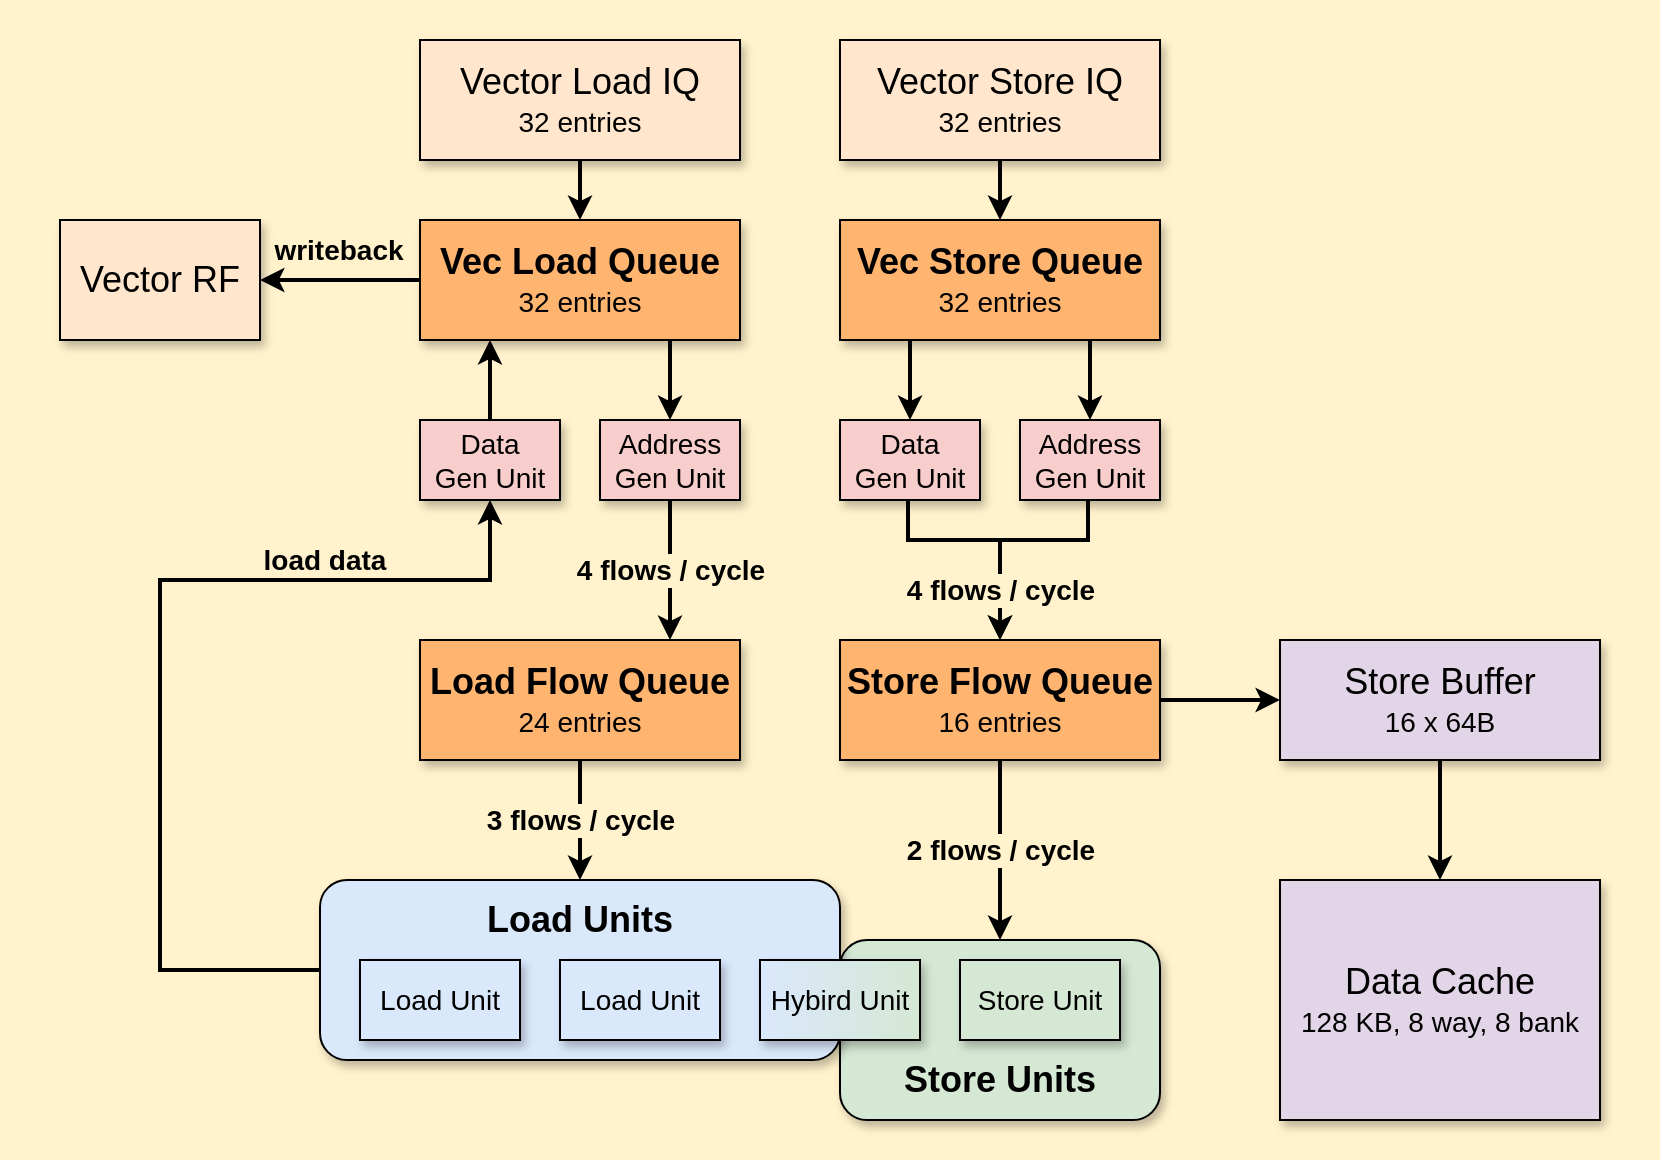 <mxfile version="21.6.9" type="github">
  <diagram name="第 1 页" id="qlrIg5KmmpnUVGtU14Q3">
    <mxGraphModel dx="1192" dy="1148" grid="1" gridSize="10" guides="1" tooltips="1" connect="1" arrows="1" fold="1" page="1" pageScale="1" pageWidth="827" pageHeight="1169" math="0" shadow="0">
      <root>
        <mxCell id="0" />
        <mxCell id="1" parent="0" />
        <mxCell id="vfckbRow3GQZ2LQeMpIB-1" value="" style="rounded=0;whiteSpace=wrap;html=1;fontSize=22;fillColor=#fff2cc;align=center;strokeColor=none;" vertex="1" parent="1">
          <mxGeometry x="910" y="450" width="830" height="580" as="geometry" />
        </mxCell>
        <mxCell id="vfckbRow3GQZ2LQeMpIB-2" value="" style="endArrow=classic;html=1;rounded=0;fontSize=14;strokeWidth=2;" edge="1" parent="1">
          <mxGeometry width="50" height="50" relative="1" as="geometry">
            <mxPoint x="1454.0" y="700" as="sourcePoint" />
            <mxPoint x="1410" y="770" as="targetPoint" />
            <Array as="points">
              <mxPoint x="1454" y="720" />
              <mxPoint x="1410" y="720" />
            </Array>
          </mxGeometry>
        </mxCell>
        <mxCell id="vfckbRow3GQZ2LQeMpIB-3" value="" style="rounded=1;whiteSpace=wrap;html=1;shadow=1;strokeColor=default;fontSize=14;fillColor=#d5e8d4;" vertex="1" parent="1">
          <mxGeometry x="1330" y="920" width="160" height="90" as="geometry" />
        </mxCell>
        <mxCell id="vfckbRow3GQZ2LQeMpIB-4" value="" style="rounded=1;whiteSpace=wrap;html=1;shadow=1;strokeColor=default;fillColor=#dae8fc;" vertex="1" parent="1">
          <mxGeometry x="1070" y="890" width="260" height="90" as="geometry" />
        </mxCell>
        <mxCell id="vfckbRow3GQZ2LQeMpIB-5" value="&lt;font style=&quot;&quot;&gt;&lt;font style=&quot;font-size: 18px;&quot;&gt;Vector Load IQ&lt;/font&gt;&lt;br&gt;&lt;font style=&quot;font-size: 14px;&quot;&gt;32 entries&lt;/font&gt;&lt;/font&gt;" style="rounded=0;whiteSpace=wrap;html=1;fillColor=#ffe6cc;strokeColor=default;fontFamily=Helvetica;shadow=1;" vertex="1" parent="1">
          <mxGeometry x="1120" y="470" width="160" height="60" as="geometry" />
        </mxCell>
        <mxCell id="vfckbRow3GQZ2LQeMpIB-6" value="&lt;font style=&quot;&quot;&gt;&lt;font style=&quot;font-size: 18px;&quot;&gt;Vector Store IQ&lt;/font&gt;&lt;br&gt;&lt;font style=&quot;font-size: 14px;&quot;&gt;32 entries&lt;/font&gt;&lt;/font&gt;" style="rounded=0;whiteSpace=wrap;html=1;fillColor=#ffe6cc;strokeColor=default;fontFamily=Helvetica;shadow=1;" vertex="1" parent="1">
          <mxGeometry x="1330" y="470" width="160" height="60" as="geometry" />
        </mxCell>
        <mxCell id="vfckbRow3GQZ2LQeMpIB-7" value="&lt;b&gt;&lt;font style=&quot;font-size: 18px;&quot;&gt;Vec Load Queue&lt;/font&gt;&lt;/b&gt;&lt;br&gt;&lt;font style=&quot;font-size: 14px;&quot;&gt;32 entries&lt;/font&gt;" style="rounded=0;whiteSpace=wrap;html=1;fillColor=#FFB570;strokeColor=default;fontFamily=Helvetica;shadow=1;" vertex="1" parent="1">
          <mxGeometry x="1120" y="560" width="160" height="60" as="geometry" />
        </mxCell>
        <mxCell id="vfckbRow3GQZ2LQeMpIB-8" value="&lt;font style=&quot;font-size: 14px;&quot;&gt;Load Unit&lt;/font&gt;" style="rounded=0;whiteSpace=wrap;html=1;fillColor=#dae8fc;strokeColor=#000000;fontFamily=Helvetica;shadow=1;" vertex="1" parent="1">
          <mxGeometry x="1090" y="930" width="80" height="40" as="geometry" />
        </mxCell>
        <mxCell id="vfckbRow3GQZ2LQeMpIB-9" value="&lt;font style=&quot;font-size: 14px;&quot;&gt;Load Unit&lt;/font&gt;" style="rounded=0;whiteSpace=wrap;html=1;fillColor=#dae8fc;strokeColor=#000000;fontFamily=Helvetica;shadow=1;" vertex="1" parent="1">
          <mxGeometry x="1190" y="930" width="80" height="40" as="geometry" />
        </mxCell>
        <mxCell id="vfckbRow3GQZ2LQeMpIB-10" value="&lt;font style=&quot;font-size: 14px;&quot;&gt;Hybird Unit&lt;/font&gt;" style="rounded=0;whiteSpace=wrap;html=1;fillColor=#dae8fc;strokeColor=#000000;fontFamily=Helvetica;shadow=1;gradientColor=#D5E8D4;gradientDirection=east;" vertex="1" parent="1">
          <mxGeometry x="1290" y="930" width="80" height="40" as="geometry" />
        </mxCell>
        <mxCell id="vfckbRow3GQZ2LQeMpIB-11" value="&lt;b&gt;&lt;font style=&quot;font-size: 18px;&quot;&gt;Vec Store Queue&lt;/font&gt;&lt;/b&gt;&lt;br&gt;&lt;font style=&quot;font-size: 14px;&quot;&gt;32 entries&lt;/font&gt;" style="rounded=0;whiteSpace=wrap;html=1;fillColor=#FFB570;strokeColor=default;fontFamily=Helvetica;shadow=1;" vertex="1" parent="1">
          <mxGeometry x="1330" y="560" width="160" height="60" as="geometry" />
        </mxCell>
        <mxCell id="vfckbRow3GQZ2LQeMpIB-12" value="&lt;font style=&quot;font-size: 14px;&quot;&gt;Store Unit&lt;/font&gt;" style="rounded=0;whiteSpace=wrap;html=1;fillColor=#D5E8D4;strokeColor=#000000;fontFamily=Helvetica;shadow=1;" vertex="1" parent="1">
          <mxGeometry x="1390" y="930" width="80" height="40" as="geometry" />
        </mxCell>
        <mxCell id="vfckbRow3GQZ2LQeMpIB-13" value="&lt;font style=&quot;font-size: 14px;&quot;&gt;Address Gen Unit&lt;/font&gt;" style="rounded=0;whiteSpace=wrap;html=1;fillColor=#f8cecc;strokeColor=default;fontFamily=Helvetica;shadow=1;" vertex="1" parent="1">
          <mxGeometry x="1420" y="660" width="70" height="40" as="geometry" />
        </mxCell>
        <mxCell id="vfckbRow3GQZ2LQeMpIB-14" value="&lt;b&gt;&lt;font style=&quot;font-size: 18px;&quot;&gt;Load Flow Queue&lt;/font&gt;&lt;/b&gt;&lt;br&gt;&lt;font style=&quot;font-size: 14px;&quot;&gt;24 entries&lt;/font&gt;" style="rounded=0;whiteSpace=wrap;html=1;fillColor=#FFB570;strokeColor=default;fontFamily=Helvetica;shadow=1;" vertex="1" parent="1">
          <mxGeometry x="1120" y="770" width="160" height="60" as="geometry" />
        </mxCell>
        <mxCell id="vfckbRow3GQZ2LQeMpIB-15" value="&lt;font size=&quot;1&quot; style=&quot;&quot;&gt;&lt;b style=&quot;font-size: 18px;&quot;&gt;Store Flow Queue&lt;/b&gt;&lt;/font&gt;&lt;br&gt;&lt;font style=&quot;font-size: 14px;&quot;&gt;16 entries&lt;/font&gt;" style="rounded=0;whiteSpace=wrap;html=1;fillColor=#FFB570;strokeColor=default;fontFamily=Helvetica;shadow=1;" vertex="1" parent="1">
          <mxGeometry x="1330" y="770" width="160" height="60" as="geometry" />
        </mxCell>
        <mxCell id="vfckbRow3GQZ2LQeMpIB-16" value="&lt;font style=&quot;font-size: 14px;&quot;&gt;Data &lt;br&gt;Gen Unit&lt;/font&gt;" style="rounded=0;whiteSpace=wrap;html=1;fillColor=#f8cecc;strokeColor=default;fontFamily=Helvetica;shadow=1;" vertex="1" parent="1">
          <mxGeometry x="1330" y="660" width="70" height="40" as="geometry" />
        </mxCell>
        <mxCell id="vfckbRow3GQZ2LQeMpIB-17" value="&lt;font style=&quot;font-size: 14px;&quot;&gt;Address Gen Unit&lt;/font&gt;" style="rounded=0;whiteSpace=wrap;html=1;fillColor=#f8cecc;strokeColor=default;fontFamily=Helvetica;shadow=1;" vertex="1" parent="1">
          <mxGeometry x="1210" y="660" width="70" height="40" as="geometry" />
        </mxCell>
        <mxCell id="vfckbRow3GQZ2LQeMpIB-18" value="&lt;font style=&quot;font-size: 14px;&quot;&gt;Data &lt;br&gt;Gen Unit&lt;/font&gt;" style="rounded=0;whiteSpace=wrap;html=1;fillColor=#f8cecc;strokeColor=default;fontFamily=Helvetica;shadow=1;" vertex="1" parent="1">
          <mxGeometry x="1120" y="660" width="70" height="40" as="geometry" />
        </mxCell>
        <mxCell id="vfckbRow3GQZ2LQeMpIB-19" value="&lt;b&gt;&lt;font style=&quot;font-size: 18px;&quot;&gt;Load Units&lt;/font&gt;&lt;/b&gt;" style="text;html=1;strokeColor=none;fillColor=none;align=center;verticalAlign=middle;whiteSpace=wrap;rounded=0;shadow=0;" vertex="1" parent="1">
          <mxGeometry x="1150" y="890" width="100" height="40" as="geometry" />
        </mxCell>
        <mxCell id="vfckbRow3GQZ2LQeMpIB-20" value="&lt;b&gt;&lt;font style=&quot;font-size: 18px;&quot;&gt;Store Units&lt;/font&gt;&lt;/b&gt;" style="text;html=1;strokeColor=none;fillColor=none;align=center;verticalAlign=middle;whiteSpace=wrap;rounded=0;shadow=0;" vertex="1" parent="1">
          <mxGeometry x="1360" y="970" width="100" height="40" as="geometry" />
        </mxCell>
        <mxCell id="vfckbRow3GQZ2LQeMpIB-21" value="" style="endArrow=classic;html=1;rounded=0;fontSize=14;exitX=0.5;exitY=1;exitDx=0;exitDy=0;entryX=0.5;entryY=0;entryDx=0;entryDy=0;strokeWidth=2;strokeColor=default;" edge="1" parent="1" source="vfckbRow3GQZ2LQeMpIB-5" target="vfckbRow3GQZ2LQeMpIB-7">
          <mxGeometry width="50" height="50" relative="1" as="geometry">
            <mxPoint x="1239" y="680" as="sourcePoint" />
            <mxPoint x="1289" y="630" as="targetPoint" />
          </mxGeometry>
        </mxCell>
        <mxCell id="vfckbRow3GQZ2LQeMpIB-22" value="" style="endArrow=classic;html=1;rounded=0;fontSize=14;exitX=0.5;exitY=1;exitDx=0;exitDy=0;entryX=0.5;entryY=0;entryDx=0;entryDy=0;strokeWidth=2;" edge="1" parent="1" source="vfckbRow3GQZ2LQeMpIB-6" target="vfckbRow3GQZ2LQeMpIB-11">
          <mxGeometry width="50" height="50" relative="1" as="geometry">
            <mxPoint x="1278.205" y="550" as="sourcePoint" />
            <mxPoint x="1278.41" y="590" as="targetPoint" />
          </mxGeometry>
        </mxCell>
        <mxCell id="vfckbRow3GQZ2LQeMpIB-23" value="" style="endArrow=classic;html=1;rounded=0;fontSize=14;strokeWidth=2;strokeColor=default;" edge="1" parent="1">
          <mxGeometry width="50" height="50" relative="1" as="geometry">
            <mxPoint x="1200" y="830" as="sourcePoint" />
            <mxPoint x="1200" y="890" as="targetPoint" />
          </mxGeometry>
        </mxCell>
        <mxCell id="vfckbRow3GQZ2LQeMpIB-24" value="&lt;b&gt;3 flows / cycle&lt;/b&gt;" style="edgeLabel;resizable=0;html=1;align=center;verticalAlign=middle;shadow=0;strokeColor=default;fontSize=14;fillColor=none;gradientColor=#D5E8D4;gradientDirection=east;labelBackgroundColor=#FFF2CC;" connectable="0" vertex="1" parent="1">
          <mxGeometry x="1199.996" y="860" as="geometry" />
        </mxCell>
        <mxCell id="vfckbRow3GQZ2LQeMpIB-25" value="" style="endArrow=classic;html=1;rounded=0;fontSize=14;strokeWidth=2;exitX=0.5;exitY=1;exitDx=0;exitDy=0;entryX=0.5;entryY=0;entryDx=0;entryDy=0;" edge="1" parent="1" source="vfckbRow3GQZ2LQeMpIB-15" target="vfckbRow3GQZ2LQeMpIB-3">
          <mxGeometry width="50" height="50" relative="1" as="geometry">
            <mxPoint x="1410" y="840" as="sourcePoint" />
            <mxPoint x="1410" y="910" as="targetPoint" />
          </mxGeometry>
        </mxCell>
        <mxCell id="vfckbRow3GQZ2LQeMpIB-26" value="&lt;b&gt;2 flows / cycle&lt;/b&gt;" style="edgeLabel;resizable=0;html=1;align=center;verticalAlign=middle;shadow=0;strokeColor=default;fontSize=14;fillColor=none;gradientColor=#D5E8D4;gradientDirection=east;labelBackgroundColor=#FFF2CC;" connectable="0" vertex="1" parent="1">
          <mxGeometry x="1410" y="875" as="geometry" />
        </mxCell>
        <mxCell id="vfckbRow3GQZ2LQeMpIB-27" value="" style="endArrow=classic;html=1;rounded=0;fontSize=14;strokeWidth=2;exitX=0.5;exitY=1;exitDx=0;exitDy=0;strokeColor=default;" edge="1" parent="1" source="vfckbRow3GQZ2LQeMpIB-17">
          <mxGeometry width="50" height="50" relative="1" as="geometry">
            <mxPoint x="1244" y="700" as="sourcePoint" />
            <mxPoint x="1245" y="770" as="targetPoint" />
          </mxGeometry>
        </mxCell>
        <mxCell id="vfckbRow3GQZ2LQeMpIB-28" value="&lt;b&gt;4 flows / cycle&lt;/b&gt;" style="edgeLabel;resizable=0;html=1;align=center;verticalAlign=middle;shadow=0;strokeColor=default;fontSize=14;fillColor=none;gradientColor=#D5E8D4;gradientDirection=east;labelBackgroundColor=#FFF2CC;" connectable="0" vertex="1" parent="1">
          <mxGeometry x="1245" y="735" as="geometry" />
        </mxCell>
        <mxCell id="vfckbRow3GQZ2LQeMpIB-29" value="" style="endArrow=classic;html=1;rounded=0;fontSize=14;strokeWidth=2;entryX=0.5;entryY=0;entryDx=0;entryDy=0;" edge="1" parent="1" target="vfckbRow3GQZ2LQeMpIB-15">
          <mxGeometry width="50" height="50" relative="1" as="geometry">
            <mxPoint x="1364" y="700" as="sourcePoint" />
            <mxPoint x="1409" y="760" as="targetPoint" />
            <Array as="points">
              <mxPoint x="1364" y="720" />
              <mxPoint x="1410" y="720" />
            </Array>
          </mxGeometry>
        </mxCell>
        <mxCell id="vfckbRow3GQZ2LQeMpIB-30" value="&lt;b&gt;4 flows / cycle&lt;/b&gt;" style="edgeLabel;resizable=0;html=1;align=center;verticalAlign=middle;shadow=0;strokeColor=default;fontSize=14;fillColor=none;gradientColor=#D5E8D4;gradientDirection=east;fontColor=default;labelBackgroundColor=#FFF2CC;" connectable="0" vertex="1" parent="1">
          <mxGeometry x="1410" y="745" as="geometry">
            <mxPoint as="offset" />
          </mxGeometry>
        </mxCell>
        <mxCell id="vfckbRow3GQZ2LQeMpIB-31" value="" style="endArrow=classic;html=1;rounded=0;fontSize=14;exitX=0;exitY=0.5;exitDx=0;exitDy=0;strokeWidth=2;entryX=0.5;entryY=1;entryDx=0;entryDy=0;strokeColor=default;" edge="1" parent="1" source="vfckbRow3GQZ2LQeMpIB-4" target="vfckbRow3GQZ2LQeMpIB-18">
          <mxGeometry width="50" height="50" relative="1" as="geometry">
            <mxPoint x="1199" y="750" as="sourcePoint" />
            <mxPoint x="1154" y="700" as="targetPoint" />
            <Array as="points">
              <mxPoint x="990" y="935" />
              <mxPoint x="990" y="740" />
              <mxPoint x="1155" y="740" />
            </Array>
          </mxGeometry>
        </mxCell>
        <mxCell id="vfckbRow3GQZ2LQeMpIB-32" value="&lt;font style=&quot;&quot;&gt;&lt;font style=&quot;font-size: 18px;&quot;&gt;Store Buffer&lt;/font&gt;&lt;br&gt;&lt;font style=&quot;font-size: 14px;&quot;&gt;16 x 64B&lt;/font&gt;&lt;/font&gt;" style="rounded=0;whiteSpace=wrap;html=1;fillColor=#e1d5e7;strokeColor=default;fontFamily=Helvetica;shadow=1;" vertex="1" parent="1">
          <mxGeometry x="1550" y="770" width="160" height="60" as="geometry" />
        </mxCell>
        <mxCell id="vfckbRow3GQZ2LQeMpIB-33" value="" style="endArrow=classic;html=1;rounded=0;fontSize=14;exitX=1;exitY=0.5;exitDx=0;exitDy=0;entryX=0;entryY=0.5;entryDx=0;entryDy=0;strokeWidth=2;" edge="1" parent="1" source="vfckbRow3GQZ2LQeMpIB-15" target="vfckbRow3GQZ2LQeMpIB-32">
          <mxGeometry width="50" height="50" relative="1" as="geometry">
            <mxPoint x="1473" y="710" as="sourcePoint" />
            <mxPoint x="1529" y="590" as="targetPoint" />
          </mxGeometry>
        </mxCell>
        <mxCell id="vfckbRow3GQZ2LQeMpIB-34" value="&lt;font style=&quot;font-size: 18px;&quot;&gt;Vector RF&lt;/font&gt;" style="rounded=0;whiteSpace=wrap;html=1;fillColor=#ffe6cc;strokeColor=default;fontFamily=Helvetica;shadow=1;" vertex="1" parent="1">
          <mxGeometry x="940" y="560" width="100" height="60" as="geometry" />
        </mxCell>
        <mxCell id="vfckbRow3GQZ2LQeMpIB-35" value="" style="endArrow=classic;html=1;rounded=0;fontSize=14;exitX=0;exitY=0.5;exitDx=0;exitDy=0;entryX=1;entryY=0.5;entryDx=0;entryDy=0;strokeWidth=2;strokeColor=default;" edge="1" parent="1" source="vfckbRow3GQZ2LQeMpIB-7" target="vfckbRow3GQZ2LQeMpIB-34">
          <mxGeometry width="50" height="50" relative="1" as="geometry">
            <mxPoint x="1489" y="610" as="sourcePoint" />
            <mxPoint x="1549" y="610" as="targetPoint" />
          </mxGeometry>
        </mxCell>
        <mxCell id="vfckbRow3GQZ2LQeMpIB-36" value="&lt;font style=&quot;font-size: 14px;&quot;&gt;&lt;b&gt;writeback&lt;/b&gt;&lt;/font&gt;" style="text;html=1;strokeColor=none;fillColor=none;align=center;verticalAlign=middle;whiteSpace=wrap;rounded=0;shadow=0;fontSize=12;" vertex="1" parent="1">
          <mxGeometry x="1040" y="560" width="79.41" height="30" as="geometry" />
        </mxCell>
        <mxCell id="vfckbRow3GQZ2LQeMpIB-37" value="" style="endArrow=classic;html=1;rounded=0;fontSize=14;strokeWidth=2;strokeColor=default;" edge="1" parent="1">
          <mxGeometry width="50" height="50" relative="1" as="geometry">
            <mxPoint x="1245" y="620.0" as="sourcePoint" />
            <mxPoint x="1245" y="660" as="targetPoint" />
          </mxGeometry>
        </mxCell>
        <mxCell id="vfckbRow3GQZ2LQeMpIB-38" value="" style="endArrow=classic;html=1;rounded=0;fontSize=14;exitX=0.5;exitY=1;exitDx=0;exitDy=0;entryX=0.5;entryY=0;entryDx=0;entryDy=0;strokeWidth=2;" edge="1" parent="1" source="vfckbRow3GQZ2LQeMpIB-32" target="vfckbRow3GQZ2LQeMpIB-39">
          <mxGeometry width="50" height="50" relative="1" as="geometry">
            <mxPoint x="1489" y="600" as="sourcePoint" />
            <mxPoint x="1599" y="680" as="targetPoint" />
          </mxGeometry>
        </mxCell>
        <mxCell id="vfckbRow3GQZ2LQeMpIB-39" value="&lt;font style=&quot;&quot;&gt;&lt;font style=&quot;font-size: 18px;&quot;&gt;Data Cache&lt;/font&gt;&lt;br&gt;&lt;font style=&quot;font-size: 14px;&quot;&gt;128 KB,&amp;nbsp;&lt;/font&gt;&lt;font style=&quot;font-size: 14px;&quot;&gt;8 way, 8 bank&lt;br&gt;&lt;/font&gt;&lt;/font&gt;" style="rounded=0;whiteSpace=wrap;html=1;fillColor=#e1d5e7;strokeColor=default;fontFamily=Helvetica;shadow=1;" vertex="1" parent="1">
          <mxGeometry x="1550" y="890" width="160" height="120" as="geometry" />
        </mxCell>
        <mxCell id="vfckbRow3GQZ2LQeMpIB-40" value="" style="endArrow=classic;html=1;rounded=0;fontSize=14;strokeWidth=2;" edge="1" parent="1">
          <mxGeometry width="50" height="50" relative="1" as="geometry">
            <mxPoint x="1365" y="620.0" as="sourcePoint" />
            <mxPoint x="1365" y="660" as="targetPoint" />
          </mxGeometry>
        </mxCell>
        <mxCell id="vfckbRow3GQZ2LQeMpIB-41" value="" style="endArrow=classic;html=1;rounded=0;fontSize=14;strokeWidth=2;" edge="1" parent="1">
          <mxGeometry width="50" height="50" relative="1" as="geometry">
            <mxPoint x="1455" y="620.0" as="sourcePoint" />
            <mxPoint x="1455" y="660" as="targetPoint" />
          </mxGeometry>
        </mxCell>
        <mxCell id="vfckbRow3GQZ2LQeMpIB-42" value="" style="endArrow=classic;html=1;rounded=0;fontSize=16;exitX=0.5;exitY=0;exitDx=0;exitDy=0;strokeWidth=2;strokeColor=default;" edge="1" parent="1" source="vfckbRow3GQZ2LQeMpIB-18">
          <mxGeometry width="50" height="50" relative="1" as="geometry">
            <mxPoint x="1179" y="720" as="sourcePoint" />
            <mxPoint x="1155" y="620.0" as="targetPoint" />
          </mxGeometry>
        </mxCell>
        <mxCell id="vfckbRow3GQZ2LQeMpIB-43" value="&lt;font style=&quot;font-size: 14px;&quot;&gt;&lt;b&gt;load data&lt;/b&gt;&lt;/font&gt;" style="text;html=1;strokeColor=none;fillColor=none;align=center;verticalAlign=middle;whiteSpace=wrap;rounded=0;shadow=0;fontSize=12;" vertex="1" parent="1">
          <mxGeometry x="990" y="720" width="165" height="20" as="geometry" />
        </mxCell>
      </root>
    </mxGraphModel>
  </diagram>
</mxfile>
